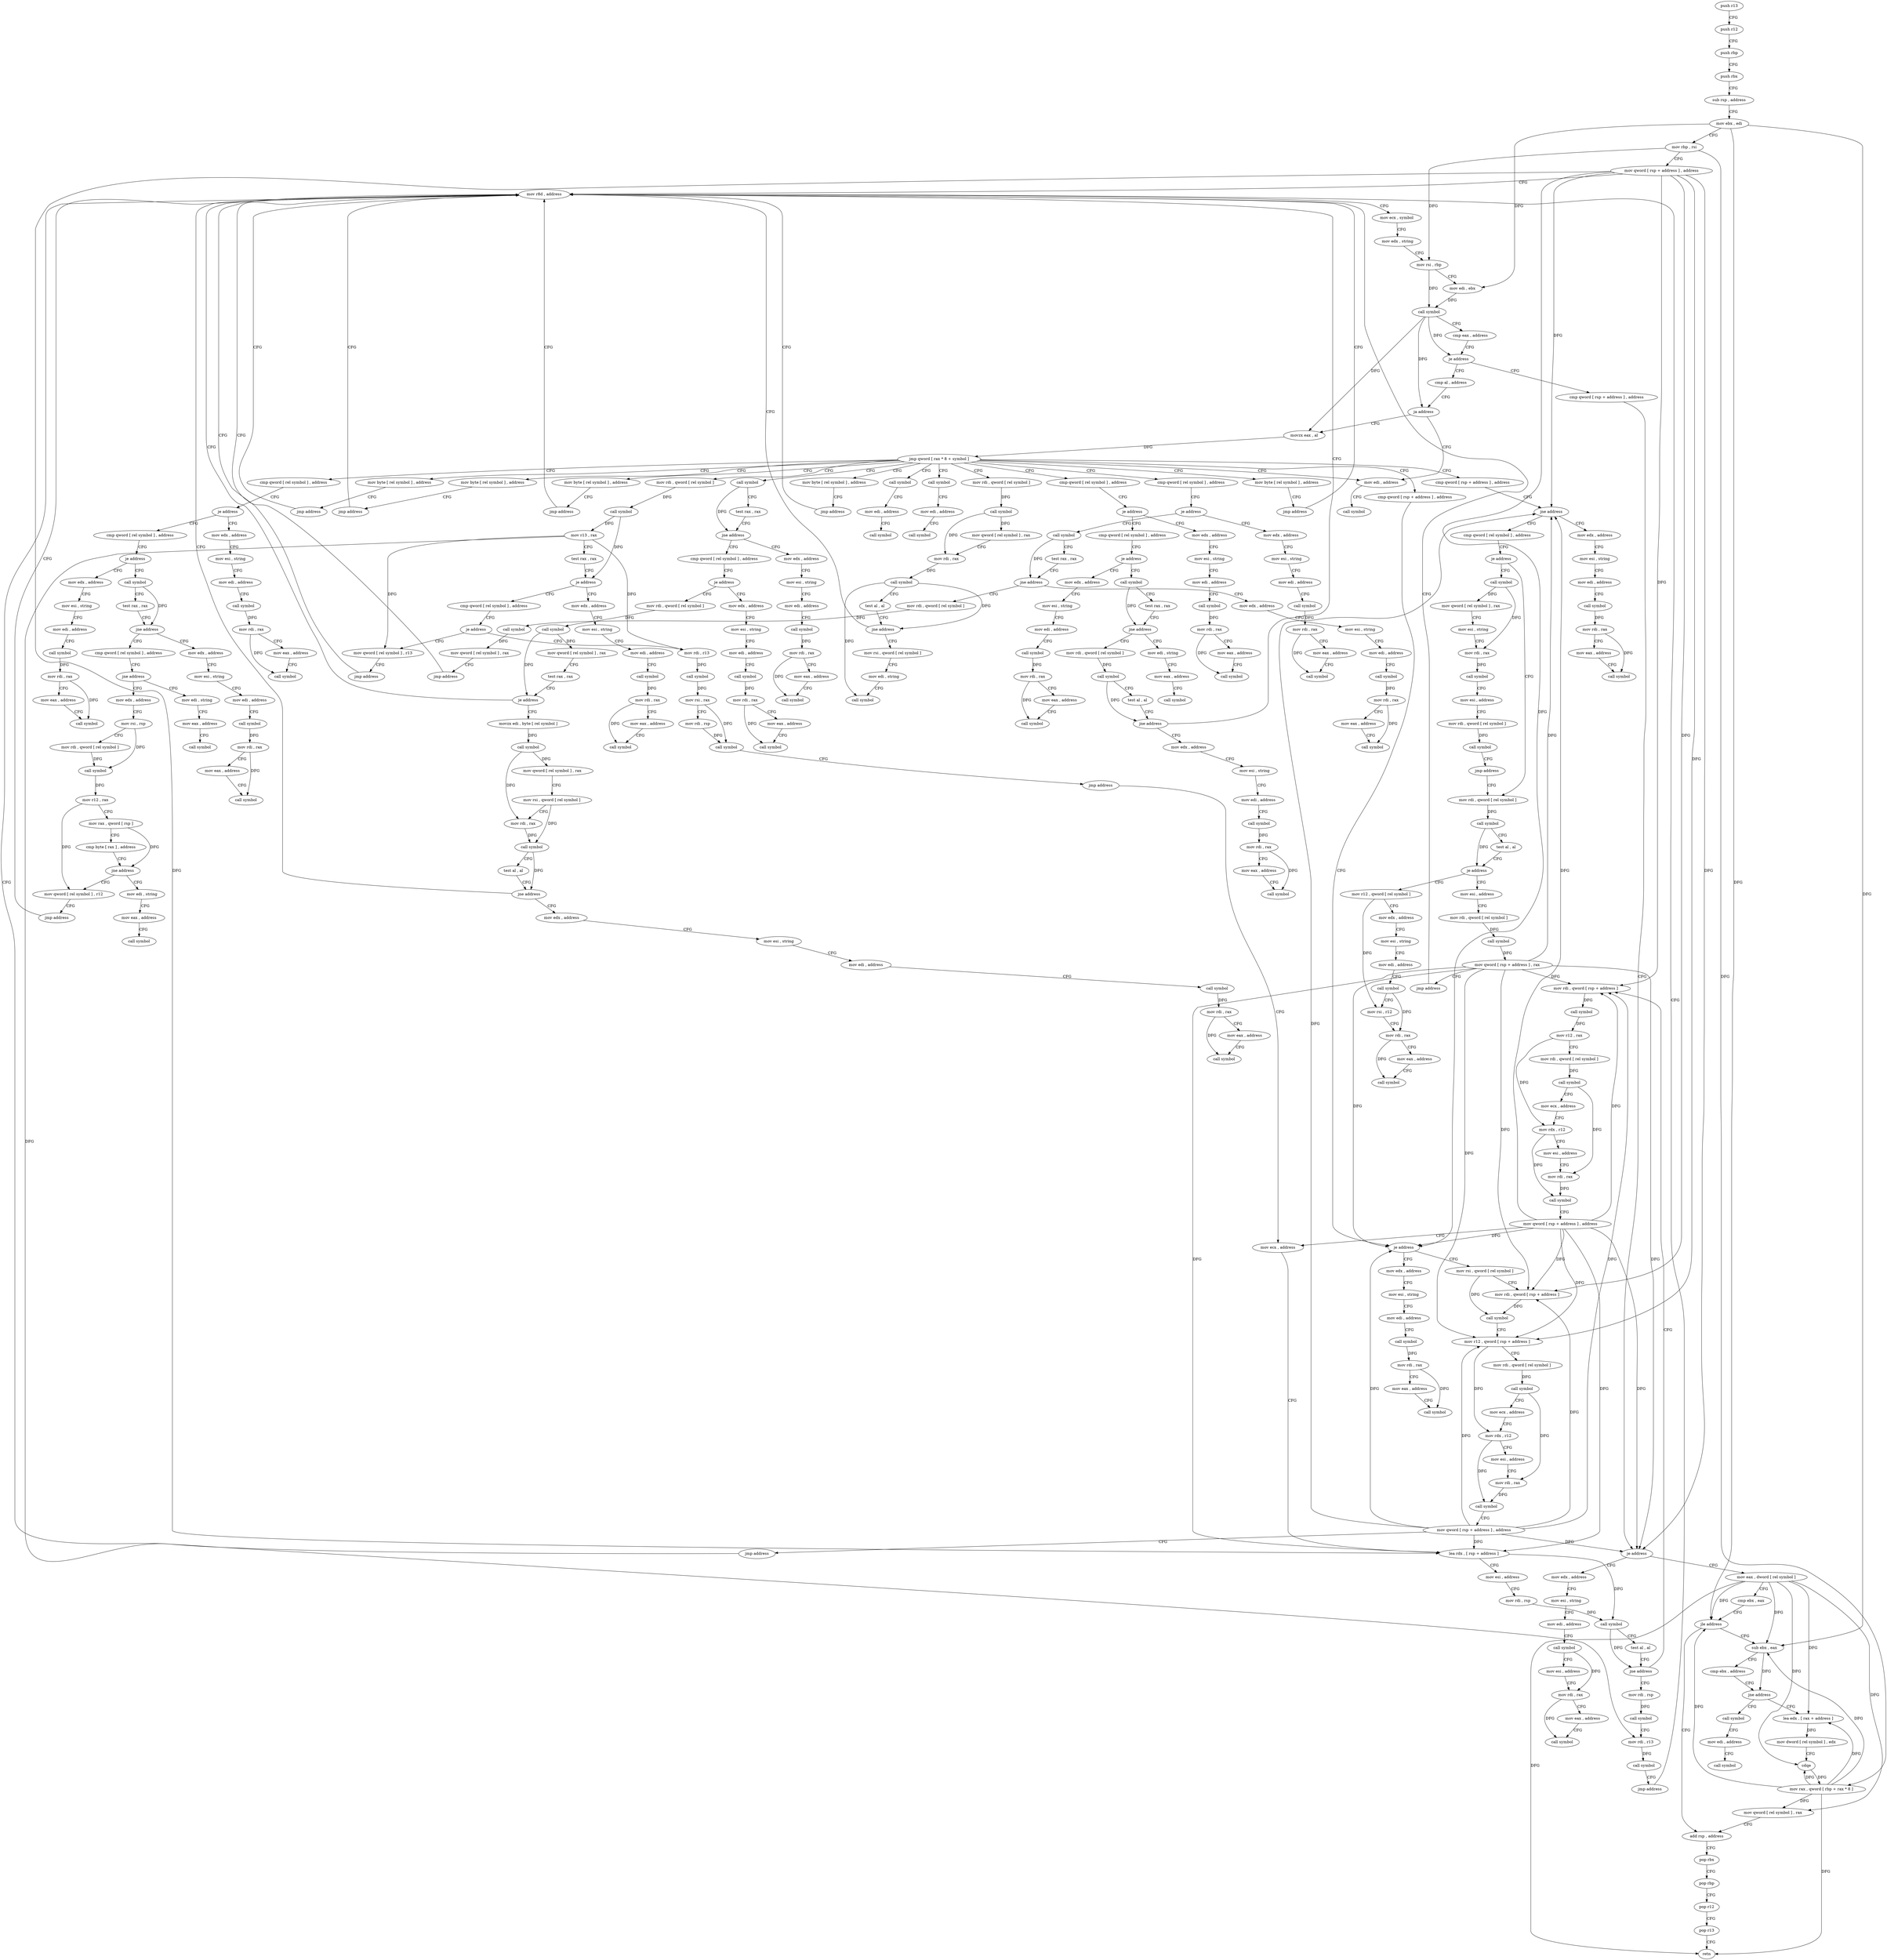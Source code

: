 digraph "func" {
"4216734" [label = "push r13" ]
"4216736" [label = "push r12" ]
"4216738" [label = "push rbp" ]
"4216739" [label = "push rbx" ]
"4216740" [label = "sub rsp , address" ]
"4216744" [label = "mov ebx , edi" ]
"4216746" [label = "mov rbp , rsi" ]
"4216749" [label = "mov qword [ rsp + address ] , address" ]
"4216758" [label = "mov r8d , address" ]
"4218185" [label = "cmp qword [ rsp + address ] , address" ]
"4218191" [label = "je address" ]
"4218231" [label = "mov eax , dword [ rel symbol ]" ]
"4218193" [label = "mov edx , address" ]
"4216793" [label = "cmp al , address" ]
"4216795" [label = "ja address" ]
"4218175" [label = "mov edi , address" ]
"4216801" [label = "movzx eax , al" ]
"4218237" [label = "cmp ebx , eax" ]
"4218239" [label = "jle address" ]
"4218271" [label = "add rsp , address" ]
"4218241" [label = "sub ebx , eax" ]
"4218198" [label = "mov esi , string" ]
"4218203" [label = "mov edi , address" ]
"4218208" [label = "call symbol" ]
"4218213" [label = "mov esi , address" ]
"4218218" [label = "mov rdi , rax" ]
"4218221" [label = "mov eax , address" ]
"4218226" [label = "call symbol" ]
"4218180" [label = "call symbol" ]
"4216804" [label = "jmp qword [ rax * 8 + symbol ]" ]
"4216811" [label = "call symbol" ]
"4216826" [label = "call symbol" ]
"4216841" [label = "mov rdi , qword [ rel symbol ]" ]
"4216894" [label = "call symbol" ]
"4217097" [label = "cmp qword [ rel symbol ] , address" ]
"4217268" [label = "cmp qword [ rel symbol ] , address" ]
"4217487" [label = "cmp qword [ rel symbol ] , address" ]
"4217599" [label = "mov byte [ rel symbol ] , address" ]
"4217611" [label = "mov byte [ rel symbol ] , address" ]
"4217623" [label = "mov byte [ rel symbol ] , address" ]
"4217635" [label = "cmp qword [ rsp + address ] , address" ]
"4217834" [label = "cmp qword [ rsp + address ] , address" ]
"4217946" [label = "mov byte [ rel symbol ] , address" ]
"4217958" [label = "mov byte [ rel symbol ] , address" ]
"4217970" [label = "mov rdi , qword [ rel symbol ]" ]
"4218275" [label = "pop rbx" ]
"4218276" [label = "pop rbp" ]
"4218277" [label = "pop r12" ]
"4218279" [label = "pop r13" ]
"4218281" [label = "retn" ]
"4218243" [label = "cmp ebx , address" ]
"4218246" [label = "jne address" ]
"4218282" [label = "call symbol" ]
"4218248" [label = "lea edx , [ rax + address ]" ]
"4216816" [label = "mov edi , address" ]
"4216821" [label = "call symbol" ]
"4216831" [label = "mov edi , address" ]
"4216836" [label = "call symbol" ]
"4216848" [label = "call symbol" ]
"4216853" [label = "mov qword [ rel symbol ] , rax" ]
"4216860" [label = "mov rdi , rax" ]
"4216863" [label = "call symbol" ]
"4216868" [label = "test al , al" ]
"4216870" [label = "jne address" ]
"4216872" [label = "mov rsi , qword [ rel symbol ]" ]
"4216899" [label = "test rax , rax" ]
"4216902" [label = "jne address" ]
"4217059" [label = "mov edx , address" ]
"4216908" [label = "cmp qword [ rel symbol ] , address" ]
"4217105" [label = "je address" ]
"4217140" [label = "cmp qword [ rel symbol ] , address" ]
"4217107" [label = "mov edx , address" ]
"4217276" [label = "je address" ]
"4217311" [label = "cmp qword [ rel symbol ] , address" ]
"4217278" [label = "mov edx , address" ]
"4217495" [label = "je address" ]
"4217530" [label = "call symbol" ]
"4217497" [label = "mov edx , address" ]
"4217606" [label = "jmp address" ]
"4217618" [label = "jmp address" ]
"4217630" [label = "jmp address" ]
"4217641" [label = "jne address" ]
"4217696" [label = "mov edx , address" ]
"4217643" [label = "cmp qword [ rel symbol ] , address" ]
"4217840" [label = "je address" ]
"4217911" [label = "mov edx , address" ]
"4217842" [label = "mov rsi , qword [ rel symbol ]" ]
"4217953" [label = "jmp address" ]
"4217965" [label = "jmp address" ]
"4217977" [label = "call symbol" ]
"4217982" [label = "mov r13 , rax" ]
"4217985" [label = "test rax , rax" ]
"4217988" [label = "je address" ]
"4218025" [label = "mov edx , address" ]
"4217990" [label = "cmp qword [ rel symbol ] , address" ]
"4218287" [label = "mov edi , address" ]
"4218292" [label = "call symbol" ]
"4218251" [label = "mov dword [ rel symbol ] , edx" ]
"4218257" [label = "cdqe" ]
"4218259" [label = "mov rax , qword [ rbp + rax * 8 ]" ]
"4218264" [label = "mov qword [ rel symbol ] , rax" ]
"4216764" [label = "mov ecx , symbol" ]
"4216769" [label = "mov edx , string" ]
"4216774" [label = "mov rsi , rbp" ]
"4216777" [label = "mov edi , ebx" ]
"4216779" [label = "call symbol" ]
"4216784" [label = "cmp eax , address" ]
"4216787" [label = "je address" ]
"4216879" [label = "mov edi , string" ]
"4216884" [label = "call symbol" ]
"4217064" [label = "mov esi , string" ]
"4217069" [label = "mov edi , address" ]
"4217074" [label = "call symbol" ]
"4217079" [label = "mov rdi , rax" ]
"4217082" [label = "mov eax , address" ]
"4217087" [label = "call symbol" ]
"4216916" [label = "je address" ]
"4216951" [label = "mov rdi , qword [ rel symbol ]" ]
"4216918" [label = "mov edx , address" ]
"4217148" [label = "je address" ]
"4217183" [label = "call symbol" ]
"4217150" [label = "mov edx , address" ]
"4217112" [label = "mov esi , string" ]
"4217117" [label = "mov edi , address" ]
"4217122" [label = "call symbol" ]
"4217127" [label = "mov rdi , rax" ]
"4217130" [label = "mov eax , address" ]
"4217135" [label = "call symbol" ]
"4217319" [label = "je address" ]
"4217354" [label = "call symbol" ]
"4217321" [label = "mov edx , address" ]
"4217283" [label = "mov esi , string" ]
"4217288" [label = "mov edi , address" ]
"4217293" [label = "call symbol" ]
"4217298" [label = "mov rdi , rax" ]
"4217301" [label = "mov eax , address" ]
"4217306" [label = "call symbol" ]
"4217535" [label = "test rax , rax" ]
"4217538" [label = "jne address" ]
"4217564" [label = "mov edx , address" ]
"4217540" [label = "mov rdi , qword [ rel symbol ]" ]
"4217502" [label = "mov esi , string" ]
"4217507" [label = "mov edi , address" ]
"4217512" [label = "call symbol" ]
"4217517" [label = "mov rdi , rax" ]
"4217520" [label = "mov eax , address" ]
"4217525" [label = "call symbol" ]
"4217701" [label = "mov esi , string" ]
"4217706" [label = "mov edi , address" ]
"4217711" [label = "call symbol" ]
"4217716" [label = "mov rdi , rax" ]
"4217719" [label = "mov eax , address" ]
"4217724" [label = "call symbol" ]
"4217651" [label = "je address" ]
"4217739" [label = "call symbol" ]
"4217653" [label = "mov rdi , qword [ rel symbol ]" ]
"4217916" [label = "mov esi , string" ]
"4217921" [label = "mov edi , address" ]
"4217926" [label = "call symbol" ]
"4217931" [label = "mov rdi , rax" ]
"4217934" [label = "mov eax , address" ]
"4217939" [label = "call symbol" ]
"4217849" [label = "mov rdi , qword [ rsp + address ]" ]
"4217854" [label = "call symbol" ]
"4217859" [label = "mov r12 , qword [ rsp + address ]" ]
"4217864" [label = "mov rdi , qword [ rel symbol ]" ]
"4217871" [label = "call symbol" ]
"4217876" [label = "mov ecx , address" ]
"4217881" [label = "mov rdx , r12" ]
"4217884" [label = "mov esi , address" ]
"4217889" [label = "mov rdi , rax" ]
"4217892" [label = "call symbol" ]
"4217897" [label = "mov qword [ rsp + address ] , address" ]
"4217906" [label = "jmp address" ]
"4218030" [label = "mov esi , string" ]
"4218035" [label = "mov edi , address" ]
"4218040" [label = "call symbol" ]
"4218045" [label = "mov rdi , rax" ]
"4218048" [label = "mov eax , address" ]
"4218053" [label = "call symbol" ]
"4217998" [label = "je address" ]
"4218163" [label = "mov qword [ rel symbol ] , r13" ]
"4218004" [label = "mov rdi , r13" ]
"4216958" [label = "call symbol" ]
"4216963" [label = "mov qword [ rel symbol ] , rax" ]
"4216970" [label = "test rax , rax" ]
"4216973" [label = "je address" ]
"4216979" [label = "movzx edi , byte [ rel symbol ]" ]
"4216923" [label = "mov esi , string" ]
"4216928" [label = "mov edi , address" ]
"4216933" [label = "call symbol" ]
"4216938" [label = "mov rdi , rax" ]
"4216941" [label = "mov eax , address" ]
"4216946" [label = "call symbol" ]
"4217188" [label = "test rax , rax" ]
"4217191" [label = "jne address" ]
"4217251" [label = "mov edi , string" ]
"4217193" [label = "mov rdi , qword [ rel symbol ]" ]
"4217155" [label = "mov esi , string" ]
"4217160" [label = "mov edi , address" ]
"4217165" [label = "call symbol" ]
"4217170" [label = "mov rdi , rax" ]
"4217173" [label = "mov eax , address" ]
"4217178" [label = "call symbol" ]
"4217359" [label = "test rax , rax" ]
"4217362" [label = "jne address" ]
"4217418" [label = "mov edx , address" ]
"4217364" [label = "cmp qword [ rel symbol ] , address" ]
"4217326" [label = "mov esi , string" ]
"4217331" [label = "mov edi , address" ]
"4217336" [label = "call symbol" ]
"4217341" [label = "mov rdi , rax" ]
"4217344" [label = "mov eax , address" ]
"4217349" [label = "call symbol" ]
"4217569" [label = "mov esi , string" ]
"4217574" [label = "mov edi , address" ]
"4217579" [label = "call symbol" ]
"4217584" [label = "mov rdi , rax" ]
"4217587" [label = "mov eax , address" ]
"4217592" [label = "call symbol" ]
"4217547" [label = "call symbol" ]
"4217552" [label = "mov qword [ rel symbol ] , rax" ]
"4217559" [label = "jmp address" ]
"4217744" [label = "mov qword [ rel symbol ] , rax" ]
"4217751" [label = "mov esi , string" ]
"4217756" [label = "mov rdi , rax" ]
"4217759" [label = "call symbol" ]
"4217764" [label = "mov esi , address" ]
"4217769" [label = "mov rdi , qword [ rel symbol ]" ]
"4217776" [label = "call symbol" ]
"4217781" [label = "jmp address" ]
"4217660" [label = "call symbol" ]
"4217665" [label = "test al , al" ]
"4217667" [label = "je address" ]
"4217786" [label = "mov r12 , qword [ rel symbol ]" ]
"4217669" [label = "mov esi , address" ]
"4218170" [label = "jmp address" ]
"4218007" [label = "call symbol" ]
"4218012" [label = "mov rsi , rax" ]
"4218015" [label = "mov rdi , rsp" ]
"4218018" [label = "call symbol" ]
"4218023" [label = "jmp address" ]
"4218115" [label = "mov ecx , address" ]
"4216986" [label = "call symbol" ]
"4216991" [label = "mov qword [ rel symbol ] , rax" ]
"4216998" [label = "mov rsi , qword [ rel symbol ]" ]
"4217005" [label = "mov rdi , rax" ]
"4217008" [label = "call symbol" ]
"4217013" [label = "test al , al" ]
"4217015" [label = "jne address" ]
"4217021" [label = "mov edx , address" ]
"4217256" [label = "mov eax , address" ]
"4217261" [label = "call symbol" ]
"4217200" [label = "call symbol" ]
"4217205" [label = "test al , al" ]
"4217207" [label = "jne address" ]
"4217213" [label = "mov edx , address" ]
"4217423" [label = "mov esi , string" ]
"4217428" [label = "mov edi , address" ]
"4217433" [label = "call symbol" ]
"4217438" [label = "mov rdi , rax" ]
"4217441" [label = "mov eax , address" ]
"4217446" [label = "call symbol" ]
"4217372" [label = "jne address" ]
"4217453" [label = "mov edi , string" ]
"4217374" [label = "mov edx , address" ]
"4217793" [label = "mov edx , address" ]
"4217798" [label = "mov esi , string" ]
"4217803" [label = "mov edi , address" ]
"4217808" [label = "call symbol" ]
"4217813" [label = "mov rsi , r12" ]
"4217816" [label = "mov rdi , rax" ]
"4217819" [label = "mov eax , address" ]
"4217824" [label = "call symbol" ]
"4217674" [label = "mov rdi , qword [ rel symbol ]" ]
"4217681" [label = "call symbol" ]
"4217686" [label = "mov qword [ rsp + address ] , rax" ]
"4217691" [label = "jmp address" ]
"4218120" [label = "lea rdx , [ rsp + address ]" ]
"4218125" [label = "mov esi , address" ]
"4218130" [label = "mov rdi , rsp" ]
"4218133" [label = "call symbol" ]
"4218138" [label = "test al , al" ]
"4218140" [label = "jne address" ]
"4218060" [label = "mov rdi , qword [ rsp + address ]" ]
"4218142" [label = "mov rdi , rsp" ]
"4217026" [label = "mov esi , string" ]
"4217031" [label = "mov edi , address" ]
"4217036" [label = "call symbol" ]
"4217041" [label = "mov rdi , rax" ]
"4217044" [label = "mov eax , address" ]
"4217049" [label = "call symbol" ]
"4217218" [label = "mov esi , string" ]
"4217223" [label = "mov edi , address" ]
"4217228" [label = "call symbol" ]
"4217233" [label = "mov rdi , rax" ]
"4217236" [label = "mov eax , address" ]
"4217241" [label = "call symbol" ]
"4217458" [label = "mov eax , address" ]
"4217463" [label = "call symbol" ]
"4217379" [label = "mov rsi , rsp" ]
"4217382" [label = "mov rdi , qword [ rel symbol ]" ]
"4217389" [label = "call symbol" ]
"4217394" [label = "mov r12 , rax" ]
"4217397" [label = "mov rax , qword [ rsp ]" ]
"4217401" [label = "cmp byte [ rax ] , address" ]
"4217404" [label = "jne address" ]
"4217470" [label = "mov edi , string" ]
"4217406" [label = "mov qword [ rel symbol ] , r12" ]
"4218065" [label = "call symbol" ]
"4218070" [label = "mov r12 , rax" ]
"4218073" [label = "mov rdi , qword [ rel symbol ]" ]
"4218080" [label = "call symbol" ]
"4218085" [label = "mov ecx , address" ]
"4218090" [label = "mov rdx , r12" ]
"4218093" [label = "mov esi , address" ]
"4218098" [label = "mov rdi , rax" ]
"4218101" [label = "call symbol" ]
"4218106" [label = "mov qword [ rsp + address ] , address" ]
"4218145" [label = "call symbol" ]
"4218150" [label = "mov rdi , r13" ]
"4218153" [label = "call symbol" ]
"4218158" [label = "jmp address" ]
"4217475" [label = "mov eax , address" ]
"4217480" [label = "call symbol" ]
"4217413" [label = "jmp address" ]
"4216734" -> "4216736" [ label = "CFG" ]
"4216736" -> "4216738" [ label = "CFG" ]
"4216738" -> "4216739" [ label = "CFG" ]
"4216739" -> "4216740" [ label = "CFG" ]
"4216740" -> "4216744" [ label = "CFG" ]
"4216744" -> "4216746" [ label = "CFG" ]
"4216744" -> "4216777" [ label = "DFG" ]
"4216744" -> "4218239" [ label = "DFG" ]
"4216744" -> "4218241" [ label = "DFG" ]
"4216746" -> "4216749" [ label = "CFG" ]
"4216746" -> "4216774" [ label = "DFG" ]
"4216746" -> "4218259" [ label = "DFG" ]
"4216749" -> "4216758" [ label = "CFG" ]
"4216749" -> "4218191" [ label = "DFG" ]
"4216749" -> "4217641" [ label = "DFG" ]
"4216749" -> "4217840" [ label = "DFG" ]
"4216749" -> "4217849" [ label = "DFG" ]
"4216749" -> "4217859" [ label = "DFG" ]
"4216749" -> "4218060" [ label = "DFG" ]
"4216749" -> "4218120" [ label = "DFG" ]
"4216758" -> "4216764" [ label = "CFG" ]
"4218185" -> "4218191" [ label = "CFG" ]
"4218191" -> "4218231" [ label = "CFG" ]
"4218191" -> "4218193" [ label = "CFG" ]
"4218231" -> "4218237" [ label = "CFG" ]
"4218231" -> "4218239" [ label = "DFG" ]
"4218231" -> "4218281" [ label = "DFG" ]
"4218231" -> "4218241" [ label = "DFG" ]
"4218231" -> "4218248" [ label = "DFG" ]
"4218231" -> "4218257" [ label = "DFG" ]
"4218231" -> "4218264" [ label = "DFG" ]
"4218193" -> "4218198" [ label = "CFG" ]
"4216793" -> "4216795" [ label = "CFG" ]
"4216795" -> "4218175" [ label = "CFG" ]
"4216795" -> "4216801" [ label = "CFG" ]
"4218175" -> "4218180" [ label = "CFG" ]
"4216801" -> "4216804" [ label = "DFG" ]
"4218237" -> "4218239" [ label = "CFG" ]
"4218239" -> "4218271" [ label = "CFG" ]
"4218239" -> "4218241" [ label = "CFG" ]
"4218271" -> "4218275" [ label = "CFG" ]
"4218241" -> "4218243" [ label = "CFG" ]
"4218241" -> "4218246" [ label = "DFG" ]
"4218198" -> "4218203" [ label = "CFG" ]
"4218203" -> "4218208" [ label = "CFG" ]
"4218208" -> "4218213" [ label = "CFG" ]
"4218208" -> "4218218" [ label = "DFG" ]
"4218213" -> "4218218" [ label = "CFG" ]
"4218218" -> "4218221" [ label = "CFG" ]
"4218218" -> "4218226" [ label = "DFG" ]
"4218221" -> "4218226" [ label = "CFG" ]
"4216804" -> "4216811" [ label = "CFG" ]
"4216804" -> "4216826" [ label = "CFG" ]
"4216804" -> "4216841" [ label = "CFG" ]
"4216804" -> "4216894" [ label = "CFG" ]
"4216804" -> "4217097" [ label = "CFG" ]
"4216804" -> "4217268" [ label = "CFG" ]
"4216804" -> "4217487" [ label = "CFG" ]
"4216804" -> "4217599" [ label = "CFG" ]
"4216804" -> "4217611" [ label = "CFG" ]
"4216804" -> "4217623" [ label = "CFG" ]
"4216804" -> "4217635" [ label = "CFG" ]
"4216804" -> "4217834" [ label = "CFG" ]
"4216804" -> "4217946" [ label = "CFG" ]
"4216804" -> "4217958" [ label = "CFG" ]
"4216804" -> "4217970" [ label = "CFG" ]
"4216804" -> "4218175" [ label = "CFG" ]
"4216811" -> "4216816" [ label = "CFG" ]
"4216826" -> "4216831" [ label = "CFG" ]
"4216841" -> "4216848" [ label = "DFG" ]
"4216894" -> "4216899" [ label = "CFG" ]
"4216894" -> "4216902" [ label = "DFG" ]
"4217097" -> "4217105" [ label = "CFG" ]
"4217268" -> "4217276" [ label = "CFG" ]
"4217487" -> "4217495" [ label = "CFG" ]
"4217599" -> "4217606" [ label = "CFG" ]
"4217611" -> "4217618" [ label = "CFG" ]
"4217623" -> "4217630" [ label = "CFG" ]
"4217635" -> "4217641" [ label = "CFG" ]
"4217834" -> "4217840" [ label = "CFG" ]
"4217946" -> "4217953" [ label = "CFG" ]
"4217958" -> "4217965" [ label = "CFG" ]
"4217970" -> "4217977" [ label = "DFG" ]
"4218275" -> "4218276" [ label = "CFG" ]
"4218276" -> "4218277" [ label = "CFG" ]
"4218277" -> "4218279" [ label = "CFG" ]
"4218279" -> "4218281" [ label = "CFG" ]
"4218243" -> "4218246" [ label = "CFG" ]
"4218246" -> "4218282" [ label = "CFG" ]
"4218246" -> "4218248" [ label = "CFG" ]
"4218282" -> "4218287" [ label = "CFG" ]
"4218248" -> "4218251" [ label = "DFG" ]
"4216816" -> "4216821" [ label = "CFG" ]
"4216831" -> "4216836" [ label = "CFG" ]
"4216848" -> "4216853" [ label = "DFG" ]
"4216848" -> "4216860" [ label = "DFG" ]
"4216853" -> "4216860" [ label = "CFG" ]
"4216860" -> "4216863" [ label = "DFG" ]
"4216863" -> "4216868" [ label = "CFG" ]
"4216863" -> "4216870" [ label = "DFG" ]
"4216863" -> "4216884" [ label = "DFG" ]
"4216868" -> "4216870" [ label = "CFG" ]
"4216870" -> "4216758" [ label = "CFG" ]
"4216870" -> "4216872" [ label = "CFG" ]
"4216872" -> "4216879" [ label = "CFG" ]
"4216899" -> "4216902" [ label = "CFG" ]
"4216902" -> "4217059" [ label = "CFG" ]
"4216902" -> "4216908" [ label = "CFG" ]
"4217059" -> "4217064" [ label = "CFG" ]
"4216908" -> "4216916" [ label = "CFG" ]
"4217105" -> "4217140" [ label = "CFG" ]
"4217105" -> "4217107" [ label = "CFG" ]
"4217140" -> "4217148" [ label = "CFG" ]
"4217107" -> "4217112" [ label = "CFG" ]
"4217276" -> "4217311" [ label = "CFG" ]
"4217276" -> "4217278" [ label = "CFG" ]
"4217311" -> "4217319" [ label = "CFG" ]
"4217278" -> "4217283" [ label = "CFG" ]
"4217495" -> "4217530" [ label = "CFG" ]
"4217495" -> "4217497" [ label = "CFG" ]
"4217530" -> "4217535" [ label = "CFG" ]
"4217530" -> "4217538" [ label = "DFG" ]
"4217497" -> "4217502" [ label = "CFG" ]
"4217606" -> "4216758" [ label = "CFG" ]
"4217618" -> "4216758" [ label = "CFG" ]
"4217630" -> "4216758" [ label = "CFG" ]
"4217641" -> "4217696" [ label = "CFG" ]
"4217641" -> "4217643" [ label = "CFG" ]
"4217696" -> "4217701" [ label = "CFG" ]
"4217643" -> "4217651" [ label = "CFG" ]
"4217840" -> "4217911" [ label = "CFG" ]
"4217840" -> "4217842" [ label = "CFG" ]
"4217911" -> "4217916" [ label = "CFG" ]
"4217842" -> "4217849" [ label = "CFG" ]
"4217842" -> "4217854" [ label = "DFG" ]
"4217953" -> "4216758" [ label = "CFG" ]
"4217965" -> "4216758" [ label = "CFG" ]
"4217977" -> "4217982" [ label = "DFG" ]
"4217977" -> "4217988" [ label = "DFG" ]
"4217982" -> "4217985" [ label = "CFG" ]
"4217982" -> "4218163" [ label = "DFG" ]
"4217982" -> "4218004" [ label = "DFG" ]
"4217982" -> "4218150" [ label = "DFG" ]
"4217985" -> "4217988" [ label = "CFG" ]
"4217988" -> "4218025" [ label = "CFG" ]
"4217988" -> "4217990" [ label = "CFG" ]
"4218025" -> "4218030" [ label = "CFG" ]
"4217990" -> "4217998" [ label = "CFG" ]
"4218287" -> "4218292" [ label = "CFG" ]
"4218251" -> "4218257" [ label = "CFG" ]
"4218257" -> "4218259" [ label = "DFG" ]
"4218259" -> "4218264" [ label = "DFG" ]
"4218259" -> "4218239" [ label = "DFG" ]
"4218259" -> "4218241" [ label = "DFG" ]
"4218259" -> "4218248" [ label = "DFG" ]
"4218259" -> "4218257" [ label = "DFG" ]
"4218259" -> "4218281" [ label = "DFG" ]
"4218264" -> "4218271" [ label = "CFG" ]
"4216764" -> "4216769" [ label = "CFG" ]
"4216769" -> "4216774" [ label = "CFG" ]
"4216774" -> "4216777" [ label = "CFG" ]
"4216774" -> "4216779" [ label = "DFG" ]
"4216777" -> "4216779" [ label = "DFG" ]
"4216779" -> "4216784" [ label = "CFG" ]
"4216779" -> "4216787" [ label = "DFG" ]
"4216779" -> "4216795" [ label = "DFG" ]
"4216779" -> "4216801" [ label = "DFG" ]
"4216784" -> "4216787" [ label = "CFG" ]
"4216787" -> "4218185" [ label = "CFG" ]
"4216787" -> "4216793" [ label = "CFG" ]
"4216879" -> "4216884" [ label = "CFG" ]
"4217064" -> "4217069" [ label = "CFG" ]
"4217069" -> "4217074" [ label = "CFG" ]
"4217074" -> "4217079" [ label = "DFG" ]
"4217079" -> "4217082" [ label = "CFG" ]
"4217079" -> "4217087" [ label = "DFG" ]
"4217082" -> "4217087" [ label = "CFG" ]
"4216916" -> "4216951" [ label = "CFG" ]
"4216916" -> "4216918" [ label = "CFG" ]
"4216951" -> "4216958" [ label = "DFG" ]
"4216918" -> "4216923" [ label = "CFG" ]
"4217148" -> "4217183" [ label = "CFG" ]
"4217148" -> "4217150" [ label = "CFG" ]
"4217183" -> "4217188" [ label = "CFG" ]
"4217183" -> "4217191" [ label = "DFG" ]
"4217150" -> "4217155" [ label = "CFG" ]
"4217112" -> "4217117" [ label = "CFG" ]
"4217117" -> "4217122" [ label = "CFG" ]
"4217122" -> "4217127" [ label = "DFG" ]
"4217127" -> "4217130" [ label = "CFG" ]
"4217127" -> "4217135" [ label = "DFG" ]
"4217130" -> "4217135" [ label = "CFG" ]
"4217319" -> "4217354" [ label = "CFG" ]
"4217319" -> "4217321" [ label = "CFG" ]
"4217354" -> "4217359" [ label = "CFG" ]
"4217354" -> "4217362" [ label = "DFG" ]
"4217321" -> "4217326" [ label = "CFG" ]
"4217283" -> "4217288" [ label = "CFG" ]
"4217288" -> "4217293" [ label = "CFG" ]
"4217293" -> "4217298" [ label = "DFG" ]
"4217298" -> "4217301" [ label = "CFG" ]
"4217298" -> "4217306" [ label = "DFG" ]
"4217301" -> "4217306" [ label = "CFG" ]
"4217535" -> "4217538" [ label = "CFG" ]
"4217538" -> "4217564" [ label = "CFG" ]
"4217538" -> "4217540" [ label = "CFG" ]
"4217564" -> "4217569" [ label = "CFG" ]
"4217540" -> "4217547" [ label = "DFG" ]
"4217502" -> "4217507" [ label = "CFG" ]
"4217507" -> "4217512" [ label = "CFG" ]
"4217512" -> "4217517" [ label = "DFG" ]
"4217517" -> "4217520" [ label = "CFG" ]
"4217517" -> "4217525" [ label = "DFG" ]
"4217520" -> "4217525" [ label = "CFG" ]
"4217701" -> "4217706" [ label = "CFG" ]
"4217706" -> "4217711" [ label = "CFG" ]
"4217711" -> "4217716" [ label = "DFG" ]
"4217716" -> "4217719" [ label = "CFG" ]
"4217716" -> "4217724" [ label = "DFG" ]
"4217719" -> "4217724" [ label = "CFG" ]
"4217651" -> "4217739" [ label = "CFG" ]
"4217651" -> "4217653" [ label = "CFG" ]
"4217739" -> "4217744" [ label = "DFG" ]
"4217739" -> "4217756" [ label = "DFG" ]
"4217653" -> "4217660" [ label = "DFG" ]
"4217916" -> "4217921" [ label = "CFG" ]
"4217921" -> "4217926" [ label = "CFG" ]
"4217926" -> "4217931" [ label = "DFG" ]
"4217931" -> "4217934" [ label = "CFG" ]
"4217931" -> "4217939" [ label = "DFG" ]
"4217934" -> "4217939" [ label = "CFG" ]
"4217849" -> "4217854" [ label = "DFG" ]
"4217854" -> "4217859" [ label = "CFG" ]
"4217859" -> "4217864" [ label = "CFG" ]
"4217859" -> "4217881" [ label = "DFG" ]
"4217864" -> "4217871" [ label = "DFG" ]
"4217871" -> "4217876" [ label = "CFG" ]
"4217871" -> "4217889" [ label = "DFG" ]
"4217876" -> "4217881" [ label = "CFG" ]
"4217881" -> "4217884" [ label = "CFG" ]
"4217881" -> "4217892" [ label = "DFG" ]
"4217884" -> "4217889" [ label = "CFG" ]
"4217889" -> "4217892" [ label = "DFG" ]
"4217892" -> "4217897" [ label = "CFG" ]
"4217897" -> "4217906" [ label = "CFG" ]
"4217897" -> "4218191" [ label = "DFG" ]
"4217897" -> "4217641" [ label = "DFG" ]
"4217897" -> "4217840" [ label = "DFG" ]
"4217897" -> "4217849" [ label = "DFG" ]
"4217897" -> "4217859" [ label = "DFG" ]
"4217897" -> "4218060" [ label = "DFG" ]
"4217897" -> "4218120" [ label = "DFG" ]
"4217906" -> "4216758" [ label = "CFG" ]
"4218030" -> "4218035" [ label = "CFG" ]
"4218035" -> "4218040" [ label = "CFG" ]
"4218040" -> "4218045" [ label = "DFG" ]
"4218045" -> "4218048" [ label = "CFG" ]
"4218045" -> "4218053" [ label = "DFG" ]
"4218048" -> "4218053" [ label = "CFG" ]
"4217998" -> "4218163" [ label = "CFG" ]
"4217998" -> "4218004" [ label = "CFG" ]
"4218163" -> "4218170" [ label = "CFG" ]
"4218004" -> "4218007" [ label = "DFG" ]
"4216958" -> "4216963" [ label = "DFG" ]
"4216958" -> "4216973" [ label = "DFG" ]
"4216963" -> "4216970" [ label = "CFG" ]
"4216970" -> "4216973" [ label = "CFG" ]
"4216973" -> "4216758" [ label = "CFG" ]
"4216973" -> "4216979" [ label = "CFG" ]
"4216979" -> "4216986" [ label = "DFG" ]
"4216923" -> "4216928" [ label = "CFG" ]
"4216928" -> "4216933" [ label = "CFG" ]
"4216933" -> "4216938" [ label = "DFG" ]
"4216938" -> "4216941" [ label = "CFG" ]
"4216938" -> "4216946" [ label = "DFG" ]
"4216941" -> "4216946" [ label = "CFG" ]
"4217188" -> "4217191" [ label = "CFG" ]
"4217191" -> "4217251" [ label = "CFG" ]
"4217191" -> "4217193" [ label = "CFG" ]
"4217251" -> "4217256" [ label = "CFG" ]
"4217193" -> "4217200" [ label = "DFG" ]
"4217155" -> "4217160" [ label = "CFG" ]
"4217160" -> "4217165" [ label = "CFG" ]
"4217165" -> "4217170" [ label = "DFG" ]
"4217170" -> "4217173" [ label = "CFG" ]
"4217170" -> "4217178" [ label = "DFG" ]
"4217173" -> "4217178" [ label = "CFG" ]
"4217359" -> "4217362" [ label = "CFG" ]
"4217362" -> "4217418" [ label = "CFG" ]
"4217362" -> "4217364" [ label = "CFG" ]
"4217418" -> "4217423" [ label = "CFG" ]
"4217364" -> "4217372" [ label = "CFG" ]
"4217326" -> "4217331" [ label = "CFG" ]
"4217331" -> "4217336" [ label = "CFG" ]
"4217336" -> "4217341" [ label = "DFG" ]
"4217341" -> "4217344" [ label = "CFG" ]
"4217341" -> "4217349" [ label = "DFG" ]
"4217344" -> "4217349" [ label = "CFG" ]
"4217569" -> "4217574" [ label = "CFG" ]
"4217574" -> "4217579" [ label = "CFG" ]
"4217579" -> "4217584" [ label = "DFG" ]
"4217584" -> "4217587" [ label = "CFG" ]
"4217584" -> "4217592" [ label = "DFG" ]
"4217587" -> "4217592" [ label = "CFG" ]
"4217547" -> "4217552" [ label = "DFG" ]
"4217552" -> "4217559" [ label = "CFG" ]
"4217559" -> "4216758" [ label = "CFG" ]
"4217744" -> "4217751" [ label = "CFG" ]
"4217751" -> "4217756" [ label = "CFG" ]
"4217756" -> "4217759" [ label = "DFG" ]
"4217759" -> "4217764" [ label = "CFG" ]
"4217764" -> "4217769" [ label = "CFG" ]
"4217769" -> "4217776" [ label = "DFG" ]
"4217776" -> "4217781" [ label = "CFG" ]
"4217781" -> "4217653" [ label = "CFG" ]
"4217660" -> "4217665" [ label = "CFG" ]
"4217660" -> "4217667" [ label = "DFG" ]
"4217665" -> "4217667" [ label = "CFG" ]
"4217667" -> "4217786" [ label = "CFG" ]
"4217667" -> "4217669" [ label = "CFG" ]
"4217786" -> "4217793" [ label = "CFG" ]
"4217786" -> "4217813" [ label = "DFG" ]
"4217669" -> "4217674" [ label = "CFG" ]
"4218170" -> "4216758" [ label = "CFG" ]
"4218007" -> "4218012" [ label = "DFG" ]
"4218012" -> "4218015" [ label = "CFG" ]
"4218012" -> "4218018" [ label = "DFG" ]
"4218015" -> "4218018" [ label = "DFG" ]
"4218018" -> "4218023" [ label = "CFG" ]
"4218023" -> "4218115" [ label = "CFG" ]
"4218115" -> "4218120" [ label = "CFG" ]
"4216986" -> "4216991" [ label = "DFG" ]
"4216986" -> "4217005" [ label = "DFG" ]
"4216991" -> "4216998" [ label = "CFG" ]
"4216998" -> "4217005" [ label = "CFG" ]
"4216998" -> "4217008" [ label = "DFG" ]
"4217005" -> "4217008" [ label = "DFG" ]
"4217008" -> "4217013" [ label = "CFG" ]
"4217008" -> "4217015" [ label = "DFG" ]
"4217013" -> "4217015" [ label = "CFG" ]
"4217015" -> "4216758" [ label = "CFG" ]
"4217015" -> "4217021" [ label = "CFG" ]
"4217021" -> "4217026" [ label = "CFG" ]
"4217256" -> "4217261" [ label = "CFG" ]
"4217200" -> "4217205" [ label = "CFG" ]
"4217200" -> "4217207" [ label = "DFG" ]
"4217205" -> "4217207" [ label = "CFG" ]
"4217207" -> "4216758" [ label = "CFG" ]
"4217207" -> "4217213" [ label = "CFG" ]
"4217213" -> "4217218" [ label = "CFG" ]
"4217423" -> "4217428" [ label = "CFG" ]
"4217428" -> "4217433" [ label = "CFG" ]
"4217433" -> "4217438" [ label = "DFG" ]
"4217438" -> "4217441" [ label = "CFG" ]
"4217438" -> "4217446" [ label = "DFG" ]
"4217441" -> "4217446" [ label = "CFG" ]
"4217372" -> "4217453" [ label = "CFG" ]
"4217372" -> "4217374" [ label = "CFG" ]
"4217453" -> "4217458" [ label = "CFG" ]
"4217374" -> "4217379" [ label = "CFG" ]
"4217793" -> "4217798" [ label = "CFG" ]
"4217798" -> "4217803" [ label = "CFG" ]
"4217803" -> "4217808" [ label = "CFG" ]
"4217808" -> "4217813" [ label = "CFG" ]
"4217808" -> "4217816" [ label = "DFG" ]
"4217813" -> "4217816" [ label = "CFG" ]
"4217816" -> "4217819" [ label = "CFG" ]
"4217816" -> "4217824" [ label = "DFG" ]
"4217819" -> "4217824" [ label = "CFG" ]
"4217674" -> "4217681" [ label = "DFG" ]
"4217681" -> "4217686" [ label = "DFG" ]
"4217686" -> "4217691" [ label = "CFG" ]
"4217686" -> "4218191" [ label = "DFG" ]
"4217686" -> "4217641" [ label = "DFG" ]
"4217686" -> "4217840" [ label = "DFG" ]
"4217686" -> "4217849" [ label = "DFG" ]
"4217686" -> "4217859" [ label = "DFG" ]
"4217686" -> "4218060" [ label = "DFG" ]
"4217686" -> "4218120" [ label = "DFG" ]
"4217691" -> "4216758" [ label = "CFG" ]
"4218120" -> "4218125" [ label = "CFG" ]
"4218120" -> "4218133" [ label = "DFG" ]
"4218125" -> "4218130" [ label = "CFG" ]
"4218130" -> "4218133" [ label = "DFG" ]
"4218133" -> "4218138" [ label = "CFG" ]
"4218133" -> "4218140" [ label = "DFG" ]
"4218138" -> "4218140" [ label = "CFG" ]
"4218140" -> "4218060" [ label = "CFG" ]
"4218140" -> "4218142" [ label = "CFG" ]
"4218060" -> "4218065" [ label = "DFG" ]
"4218142" -> "4218145" [ label = "DFG" ]
"4217026" -> "4217031" [ label = "CFG" ]
"4217031" -> "4217036" [ label = "CFG" ]
"4217036" -> "4217041" [ label = "DFG" ]
"4217041" -> "4217044" [ label = "CFG" ]
"4217041" -> "4217049" [ label = "DFG" ]
"4217044" -> "4217049" [ label = "CFG" ]
"4217218" -> "4217223" [ label = "CFG" ]
"4217223" -> "4217228" [ label = "CFG" ]
"4217228" -> "4217233" [ label = "DFG" ]
"4217233" -> "4217236" [ label = "CFG" ]
"4217233" -> "4217241" [ label = "DFG" ]
"4217236" -> "4217241" [ label = "CFG" ]
"4217458" -> "4217463" [ label = "CFG" ]
"4217379" -> "4217382" [ label = "CFG" ]
"4217379" -> "4217389" [ label = "DFG" ]
"4217382" -> "4217389" [ label = "DFG" ]
"4217389" -> "4217394" [ label = "DFG" ]
"4217394" -> "4217397" [ label = "CFG" ]
"4217394" -> "4217406" [ label = "DFG" ]
"4217397" -> "4217401" [ label = "CFG" ]
"4217397" -> "4217404" [ label = "DFG" ]
"4217401" -> "4217404" [ label = "CFG" ]
"4217404" -> "4217470" [ label = "CFG" ]
"4217404" -> "4217406" [ label = "CFG" ]
"4217470" -> "4217475" [ label = "CFG" ]
"4217406" -> "4217413" [ label = "CFG" ]
"4218065" -> "4218070" [ label = "DFG" ]
"4218070" -> "4218073" [ label = "CFG" ]
"4218070" -> "4218090" [ label = "DFG" ]
"4218073" -> "4218080" [ label = "DFG" ]
"4218080" -> "4218085" [ label = "CFG" ]
"4218080" -> "4218098" [ label = "DFG" ]
"4218085" -> "4218090" [ label = "CFG" ]
"4218090" -> "4218093" [ label = "CFG" ]
"4218090" -> "4218101" [ label = "DFG" ]
"4218093" -> "4218098" [ label = "CFG" ]
"4218098" -> "4218101" [ label = "DFG" ]
"4218101" -> "4218106" [ label = "CFG" ]
"4218106" -> "4218115" [ label = "CFG" ]
"4218106" -> "4218191" [ label = "DFG" ]
"4218106" -> "4217641" [ label = "DFG" ]
"4218106" -> "4217840" [ label = "DFG" ]
"4218106" -> "4217849" [ label = "DFG" ]
"4218106" -> "4217859" [ label = "DFG" ]
"4218106" -> "4218120" [ label = "DFG" ]
"4218106" -> "4218060" [ label = "DFG" ]
"4218145" -> "4218150" [ label = "CFG" ]
"4218150" -> "4218153" [ label = "DFG" ]
"4218153" -> "4218158" [ label = "CFG" ]
"4218158" -> "4216758" [ label = "CFG" ]
"4217475" -> "4217480" [ label = "CFG" ]
"4217413" -> "4216758" [ label = "CFG" ]
}
